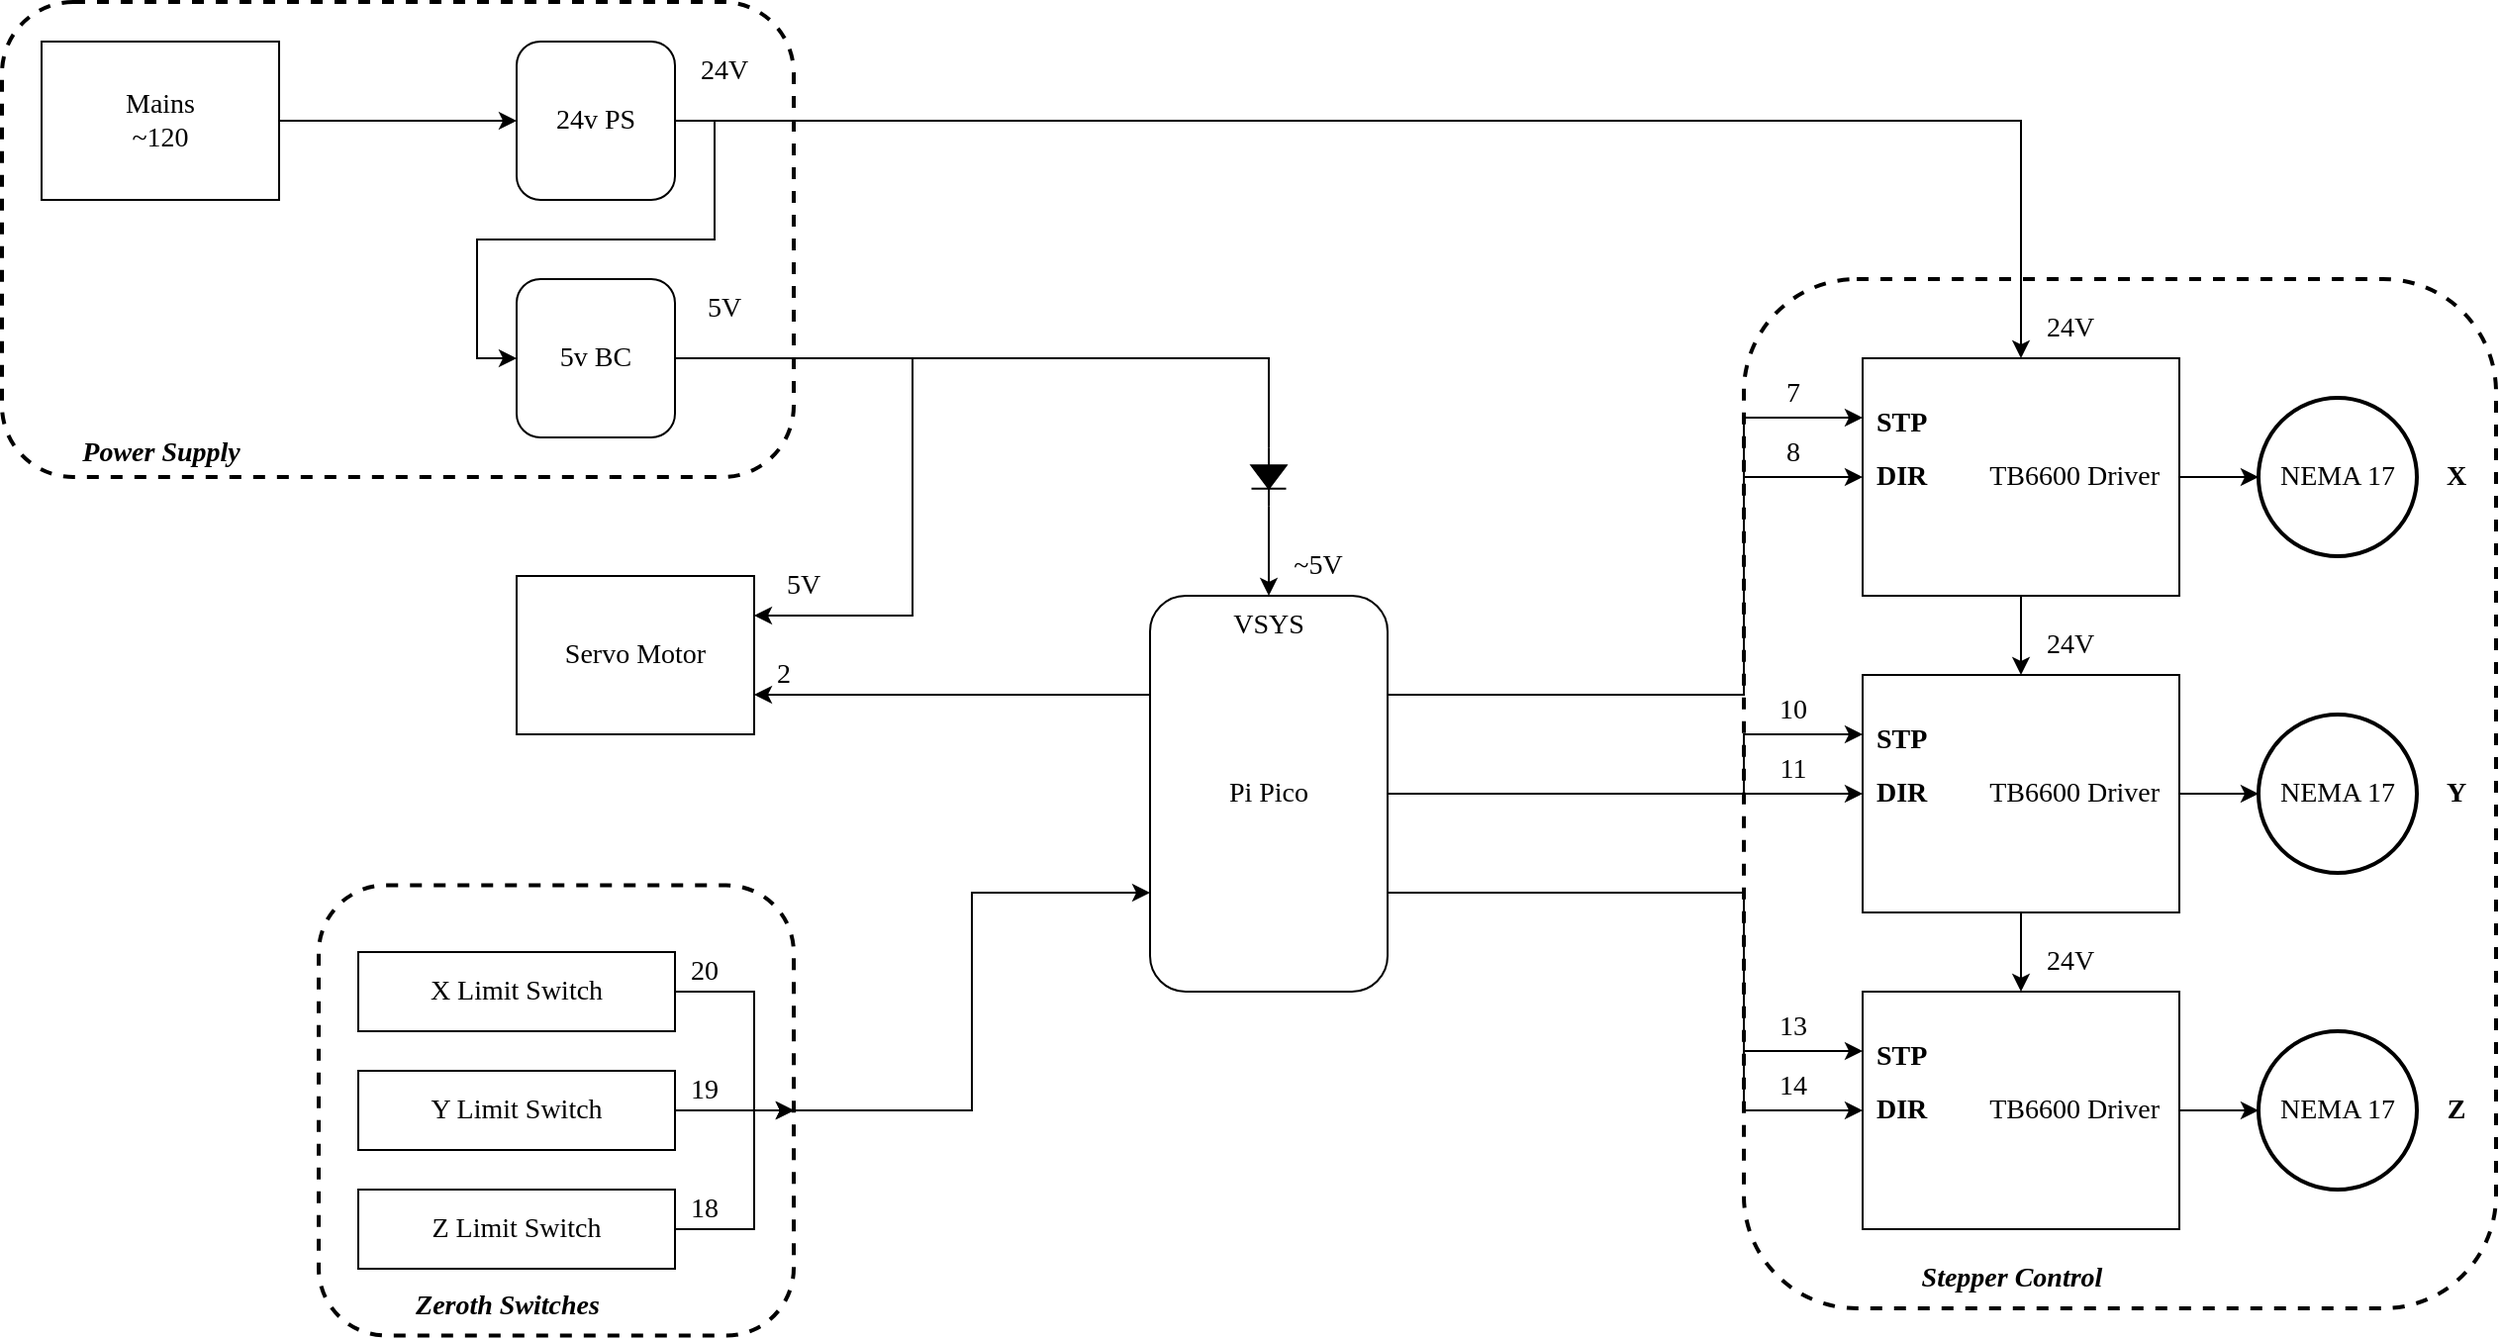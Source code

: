 <mxfile version="20.7.4" type="device"><diagram id="2_f1ja1JCp58xuZ8poG9" name="Page-1"><mxGraphModel dx="1235" dy="900" grid="1" gridSize="10" guides="1" tooltips="1" connect="1" arrows="1" fold="1" page="1" pageScale="1" pageWidth="1660" pageHeight="880" math="0" shadow="0"><root><mxCell id="0"/><mxCell id="1" parent="0"/><mxCell id="4fEWhDT1AqOvR6Gf4RLr-158" value="" style="rounded=1;whiteSpace=wrap;html=1;strokeWidth=2;fontFamily=Cascadia Code;fontSize=14;dashed=1;fillColor=none;" parent="1" vertex="1"><mxGeometry x="900" y="160" width="380" height="520" as="geometry"/></mxCell><mxCell id="cbomRdgw3k4LcxvCHvmD-47" style="edgeStyle=orthogonalEdgeStyle;rounded=0;orthogonalLoop=1;jettySize=auto;html=1;exitX=1;exitY=0.5;exitDx=0;exitDy=0;entryX=0;entryY=0.75;entryDx=0;entryDy=0;fontFamily=Cascadia Code;fontSize=14;" parent="1" source="cbomRdgw3k4LcxvCHvmD-16" target="4fEWhDT1AqOvR6Gf4RLr-16" edge="1"><mxGeometry relative="1" as="geometry"/></mxCell><mxCell id="4fEWhDT1AqOvR6Gf4RLr-115" style="edgeStyle=orthogonalEdgeStyle;rounded=0;orthogonalLoop=1;jettySize=auto;html=1;exitX=1;exitY=0.25;exitDx=0;exitDy=0;entryX=0;entryY=0.25;entryDx=0;entryDy=0;fontFamily=Cascadia Code;fontSize=14;" parent="1" source="4fEWhDT1AqOvR6Gf4RLr-16" target="4fEWhDT1AqOvR6Gf4RLr-1" edge="1"><mxGeometry relative="1" as="geometry"><Array as="points"><mxPoint x="900" y="370"/><mxPoint x="900" y="230"/></Array></mxGeometry></mxCell><mxCell id="4fEWhDT1AqOvR6Gf4RLr-116" style="edgeStyle=orthogonalEdgeStyle;rounded=0;orthogonalLoop=1;jettySize=auto;html=1;exitX=1;exitY=0.25;exitDx=0;exitDy=0;entryX=0;entryY=0.5;entryDx=0;entryDy=0;fontFamily=Cascadia Code;fontSize=14;" parent="1" source="4fEWhDT1AqOvR6Gf4RLr-16" target="4fEWhDT1AqOvR6Gf4RLr-1" edge="1"><mxGeometry relative="1" as="geometry"><Array as="points"><mxPoint x="900" y="370"/><mxPoint x="900" y="260"/></Array></mxGeometry></mxCell><mxCell id="4fEWhDT1AqOvR6Gf4RLr-118" style="edgeStyle=orthogonalEdgeStyle;rounded=0;orthogonalLoop=1;jettySize=auto;html=1;exitX=1;exitY=0.5;exitDx=0;exitDy=0;entryX=0;entryY=0.25;entryDx=0;entryDy=0;fontFamily=Cascadia Code;fontSize=14;" parent="1" source="4fEWhDT1AqOvR6Gf4RLr-16" target="4fEWhDT1AqOvR6Gf4RLr-96" edge="1"><mxGeometry relative="1" as="geometry"><Array as="points"><mxPoint x="900" y="420"/><mxPoint x="900" y="390"/></Array></mxGeometry></mxCell><mxCell id="4fEWhDT1AqOvR6Gf4RLr-119" style="edgeStyle=orthogonalEdgeStyle;rounded=0;orthogonalLoop=1;jettySize=auto;html=1;exitX=1;exitY=0.5;exitDx=0;exitDy=0;entryX=0;entryY=0.5;entryDx=0;entryDy=0;fontFamily=Cascadia Code;fontSize=14;" parent="1" source="4fEWhDT1AqOvR6Gf4RLr-16" target="4fEWhDT1AqOvR6Gf4RLr-96" edge="1"><mxGeometry relative="1" as="geometry"/></mxCell><mxCell id="4fEWhDT1AqOvR6Gf4RLr-121" style="edgeStyle=orthogonalEdgeStyle;rounded=0;orthogonalLoop=1;jettySize=auto;html=1;exitX=1;exitY=0.75;exitDx=0;exitDy=0;entryX=0;entryY=0.25;entryDx=0;entryDy=0;fontFamily=Cascadia Code;fontSize=14;" parent="1" source="4fEWhDT1AqOvR6Gf4RLr-16" target="4fEWhDT1AqOvR6Gf4RLr-106" edge="1"><mxGeometry x="0.625" y="50" relative="1" as="geometry"><Array as="points"><mxPoint x="900" y="470"/><mxPoint x="900" y="550"/></Array><mxPoint as="offset"/></mxGeometry></mxCell><mxCell id="4fEWhDT1AqOvR6Gf4RLr-122" style="edgeStyle=orthogonalEdgeStyle;rounded=0;orthogonalLoop=1;jettySize=auto;html=1;exitX=1;exitY=0.75;exitDx=0;exitDy=0;entryX=0;entryY=0.5;entryDx=0;entryDy=0;fontFamily=Cascadia Code;fontSize=14;" parent="1" source="4fEWhDT1AqOvR6Gf4RLr-16" target="4fEWhDT1AqOvR6Gf4RLr-106" edge="1"><mxGeometry x="-0.143" y="60" relative="1" as="geometry"><Array as="points"><mxPoint x="900" y="470"/><mxPoint x="900" y="580"/></Array><mxPoint as="offset"/></mxGeometry></mxCell><mxCell id="cbomRdgw3k4LcxvCHvmD-34" style="edgeStyle=orthogonalEdgeStyle;rounded=0;orthogonalLoop=1;jettySize=auto;html=1;exitX=0;exitY=0.25;exitDx=0;exitDy=0;entryX=1;entryY=0.75;entryDx=0;entryDy=0;fontFamily=Cascadia Code;fontSize=14;" parent="1" source="4fEWhDT1AqOvR6Gf4RLr-16" target="cbomRdgw3k4LcxvCHvmD-29" edge="1"><mxGeometry relative="1" as="geometry"/></mxCell><mxCell id="4fEWhDT1AqOvR6Gf4RLr-16" value="Pi Pico" style="rounded=1;whiteSpace=wrap;html=1;fontFamily=Cascadia Code;fontSize=14;" parent="1" vertex="1"><mxGeometry x="600" y="320" width="120" height="200" as="geometry"/></mxCell><mxCell id="4fEWhDT1AqOvR6Gf4RLr-133" style="edgeStyle=orthogonalEdgeStyle;rounded=0;orthogonalLoop=1;jettySize=auto;html=1;exitX=1;exitY=0.5;exitDx=0;exitDy=0;entryX=0.5;entryY=0;entryDx=0;entryDy=0;fontFamily=Cascadia Code;fontSize=14;startArrow=none;" parent="1" source="cbomRdgw3k4LcxvCHvmD-1" target="4fEWhDT1AqOvR6Gf4RLr-16" edge="1"><mxGeometry relative="1" as="geometry"/></mxCell><mxCell id="4fEWhDT1AqOvR6Gf4RLr-135" value="VSYS" style="text;html=1;strokeColor=none;fillColor=none;align=center;verticalAlign=middle;whiteSpace=wrap;rounded=0;fontFamily=Cascadia Code;fontSize=14;" parent="1" vertex="1"><mxGeometry x="630" y="320" width="60" height="30" as="geometry"/></mxCell><mxCell id="4fEWhDT1AqOvR6Gf4RLr-140" style="edgeStyle=orthogonalEdgeStyle;rounded=0;orthogonalLoop=1;jettySize=auto;html=1;exitX=1;exitY=0.5;exitDx=0;exitDy=0;entryX=0.5;entryY=0;entryDx=0;entryDy=0;fontFamily=Cascadia Code;fontSize=14;" parent="1" source="4fEWhDT1AqOvR6Gf4RLr-127" target="4fEWhDT1AqOvR6Gf4RLr-1" edge="1"><mxGeometry relative="1" as="geometry"/></mxCell><mxCell id="4fEWhDT1AqOvR6Gf4RLr-160" value="~5V" style="text;html=1;strokeColor=none;fillColor=none;align=center;verticalAlign=middle;whiteSpace=wrap;rounded=0;fontFamily=Cascadia Code;fontSize=14;" parent="1" vertex="1"><mxGeometry x="660" y="290" width="50" height="30" as="geometry"/></mxCell><mxCell id="cbomRdgw3k4LcxvCHvmD-1" value="" style="pointerEvents=1;fillColor=strokeColor;verticalLabelPosition=bottom;shadow=0;dashed=0;align=center;html=1;verticalAlign=top;shape=mxgraph.electrical.diodes.diode;rotation=90;" parent="1" vertex="1"><mxGeometry x="645.41" y="251.25" width="29.17" height="17.5" as="geometry"/></mxCell><mxCell id="cbomRdgw3k4LcxvCHvmD-2" value="" style="edgeStyle=orthogonalEdgeStyle;rounded=0;orthogonalLoop=1;jettySize=auto;html=1;exitX=1;exitY=0.5;exitDx=0;exitDy=0;entryX=0;entryY=0.5;entryDx=0;entryDy=0;fontFamily=Cascadia Code;fontSize=14;endArrow=none;entryPerimeter=0;" parent="1" source="4fEWhDT1AqOvR6Gf4RLr-128" target="cbomRdgw3k4LcxvCHvmD-1" edge="1"><mxGeometry relative="1" as="geometry"><mxPoint x="360" y="200" as="sourcePoint"/><mxPoint x="660" y="320" as="targetPoint"/></mxGeometry></mxCell><mxCell id="cbomRdgw3k4LcxvCHvmD-10" value="" style="group" parent="1" vertex="1" connectable="0"><mxGeometry x="20" y="20" width="400" height="242.5" as="geometry"/></mxCell><mxCell id="4fEWhDT1AqOvR6Gf4RLr-156" value="" style="rounded=1;whiteSpace=wrap;html=1;strokeWidth=2;fontFamily=Cascadia Code;fontSize=14;dashed=1;fillColor=none;" parent="cbomRdgw3k4LcxvCHvmD-10" vertex="1"><mxGeometry width="400" height="240" as="geometry"/></mxCell><mxCell id="4fEWhDT1AqOvR6Gf4RLr-129" value="Mains&lt;br&gt;~120" style="rounded=0;whiteSpace=wrap;html=1;fontFamily=Cascadia Code;fontSize=14;" parent="cbomRdgw3k4LcxvCHvmD-10" vertex="1"><mxGeometry x="20" y="20" width="120" height="80" as="geometry"/></mxCell><mxCell id="4fEWhDT1AqOvR6Gf4RLr-136" value="" style="group" parent="cbomRdgw3k4LcxvCHvmD-10" vertex="1" connectable="0"><mxGeometry x="260" y="140" width="130" height="80" as="geometry"/></mxCell><mxCell id="4fEWhDT1AqOvR6Gf4RLr-128" value="5v BC" style="rounded=1;whiteSpace=wrap;html=1;fontFamily=Cascadia Code;fontSize=14;" parent="4fEWhDT1AqOvR6Gf4RLr-136" vertex="1"><mxGeometry width="80" height="80" as="geometry"/></mxCell><mxCell id="4fEWhDT1AqOvR6Gf4RLr-134" value="5V" style="text;html=1;strokeColor=none;fillColor=none;align=center;verticalAlign=middle;whiteSpace=wrap;rounded=0;fontFamily=Cascadia Code;fontSize=14;" parent="4fEWhDT1AqOvR6Gf4RLr-136" vertex="1"><mxGeometry x="80" width="50" height="30" as="geometry"/></mxCell><mxCell id="4fEWhDT1AqOvR6Gf4RLr-137" value="" style="group" parent="cbomRdgw3k4LcxvCHvmD-10" vertex="1" connectable="0"><mxGeometry x="260" y="20" width="130" height="80" as="geometry"/></mxCell><mxCell id="4fEWhDT1AqOvR6Gf4RLr-127" value="24v PS" style="rounded=1;whiteSpace=wrap;html=1;fontFamily=Cascadia Code;fontSize=14;" parent="4fEWhDT1AqOvR6Gf4RLr-137" vertex="1"><mxGeometry width="80" height="80" as="geometry"/></mxCell><mxCell id="4fEWhDT1AqOvR6Gf4RLr-132" value="24V" style="text;html=1;strokeColor=none;fillColor=none;align=center;verticalAlign=middle;whiteSpace=wrap;rounded=0;fontFamily=Cascadia Code;fontSize=14;" parent="4fEWhDT1AqOvR6Gf4RLr-137" vertex="1"><mxGeometry x="80" width="50" height="30" as="geometry"/></mxCell><mxCell id="4fEWhDT1AqOvR6Gf4RLr-130" style="edgeStyle=orthogonalEdgeStyle;rounded=0;orthogonalLoop=1;jettySize=auto;html=1;exitX=1;exitY=0.5;exitDx=0;exitDy=0;entryX=0;entryY=0.5;entryDx=0;entryDy=0;fontFamily=Cascadia Code;fontSize=14;" parent="cbomRdgw3k4LcxvCHvmD-10" source="4fEWhDT1AqOvR6Gf4RLr-129" target="4fEWhDT1AqOvR6Gf4RLr-127" edge="1"><mxGeometry relative="1" as="geometry"/></mxCell><mxCell id="4fEWhDT1AqOvR6Gf4RLr-139" style="edgeStyle=orthogonalEdgeStyle;rounded=0;orthogonalLoop=1;jettySize=auto;html=1;exitX=1;exitY=0.5;exitDx=0;exitDy=0;entryX=0;entryY=0.5;entryDx=0;entryDy=0;fontFamily=Cascadia Code;fontSize=14;" parent="cbomRdgw3k4LcxvCHvmD-10" source="4fEWhDT1AqOvR6Gf4RLr-127" target="4fEWhDT1AqOvR6Gf4RLr-128" edge="1"><mxGeometry relative="1" as="geometry"/></mxCell><mxCell id="4fEWhDT1AqOvR6Gf4RLr-157" value="Power Supply" style="text;html=1;align=center;verticalAlign=middle;resizable=0;points=[];autosize=1;strokeColor=none;fillColor=none;fontSize=14;fontFamily=Cascadia Code;fontStyle=3" parent="cbomRdgw3k4LcxvCHvmD-10" vertex="1"><mxGeometry x="20" y="212.5" width="120" height="30" as="geometry"/></mxCell><mxCell id="cbomRdgw3k4LcxvCHvmD-29" value="Servo Motor" style="whiteSpace=wrap;html=1;fontFamily=Cascadia Code;fontSize=14;" parent="1" vertex="1"><mxGeometry x="280" y="310" width="120" height="80" as="geometry"/></mxCell><mxCell id="cbomRdgw3k4LcxvCHvmD-35" style="edgeStyle=orthogonalEdgeStyle;rounded=0;orthogonalLoop=1;jettySize=auto;html=1;exitX=1;exitY=0.5;exitDx=0;exitDy=0;entryX=1;entryY=0.25;entryDx=0;entryDy=0;fontFamily=Cascadia Code;fontSize=14;" parent="1" source="4fEWhDT1AqOvR6Gf4RLr-128" target="cbomRdgw3k4LcxvCHvmD-29" edge="1"><mxGeometry relative="1" as="geometry"><Array as="points"><mxPoint x="480" y="200"/><mxPoint x="480" y="330"/></Array></mxGeometry></mxCell><mxCell id="cbomRdgw3k4LcxvCHvmD-36" value="5V" style="text;html=1;strokeColor=none;fillColor=none;align=center;verticalAlign=middle;whiteSpace=wrap;rounded=0;fontFamily=Cascadia Code;fontSize=14;" parent="1" vertex="1"><mxGeometry x="400" y="300" width="50" height="30" as="geometry"/></mxCell><mxCell id="cbomRdgw3k4LcxvCHvmD-37" value="2" style="text;html=1;strokeColor=none;fillColor=none;align=center;verticalAlign=middle;whiteSpace=wrap;rounded=0;fontFamily=Cascadia Code;fontSize=14;" parent="1" vertex="1"><mxGeometry x="400" y="350" width="30" height="20" as="geometry"/></mxCell><mxCell id="MMcWa73y2w6T45NigWk2-1" value="" style="group" parent="1" vertex="1" connectable="0"><mxGeometry x="180" y="466.25" width="240" height="227.5" as="geometry"/></mxCell><mxCell id="cbomRdgw3k4LcxvCHvmD-16" value="g" style="rounded=1;whiteSpace=wrap;html=1;strokeWidth=2;fontFamily=Cascadia Code;fontSize=14;dashed=1;fillColor=none;" parent="MMcWa73y2w6T45NigWk2-1" vertex="1"><mxGeometry width="240" height="227.5" as="geometry"/></mxCell><mxCell id="cbomRdgw3k4LcxvCHvmD-43" style="edgeStyle=orthogonalEdgeStyle;rounded=0;orthogonalLoop=1;jettySize=auto;html=1;exitX=1;exitY=0.5;exitDx=0;exitDy=0;entryX=1;entryY=0.5;entryDx=0;entryDy=0;fontFamily=Cascadia Code;fontSize=14;" parent="MMcWa73y2w6T45NigWk2-1" source="cbomRdgw3k4LcxvCHvmD-5" target="cbomRdgw3k4LcxvCHvmD-16" edge="1"><mxGeometry relative="1" as="geometry"><Array as="points"><mxPoint x="220" y="53.75"/><mxPoint x="220" y="113.75"/></Array></mxGeometry></mxCell><mxCell id="cbomRdgw3k4LcxvCHvmD-5" value="X Limit Switch" style="whiteSpace=wrap;html=1;fontFamily=Cascadia Code;fontSize=14;" parent="MMcWa73y2w6T45NigWk2-1" vertex="1"><mxGeometry x="20" y="33.75" width="160" height="40" as="geometry"/></mxCell><mxCell id="cbomRdgw3k4LcxvCHvmD-44" style="edgeStyle=orthogonalEdgeStyle;rounded=0;orthogonalLoop=1;jettySize=auto;html=1;exitX=1;exitY=0.5;exitDx=0;exitDy=0;fontFamily=Cascadia Code;fontSize=14;entryX=1;entryY=0.5;entryDx=0;entryDy=0;" parent="MMcWa73y2w6T45NigWk2-1" source="cbomRdgw3k4LcxvCHvmD-8" target="cbomRdgw3k4LcxvCHvmD-16" edge="1"><mxGeometry relative="1" as="geometry"><mxPoint x="240.0" y="103.75" as="targetPoint"/><Array as="points"><mxPoint x="230" y="113.75"/><mxPoint x="230" y="113.75"/></Array></mxGeometry></mxCell><mxCell id="cbomRdgw3k4LcxvCHvmD-8" value="Y Limit Switch" style="whiteSpace=wrap;html=1;fontFamily=Cascadia Code;fontSize=14;" parent="MMcWa73y2w6T45NigWk2-1" vertex="1"><mxGeometry x="20" y="93.75" width="160" height="40" as="geometry"/></mxCell><mxCell id="cbomRdgw3k4LcxvCHvmD-45" style="edgeStyle=orthogonalEdgeStyle;rounded=0;orthogonalLoop=1;jettySize=auto;html=1;exitX=1;exitY=0.5;exitDx=0;exitDy=0;entryX=1;entryY=0.5;entryDx=0;entryDy=0;fontFamily=Cascadia Code;fontSize=14;" parent="MMcWa73y2w6T45NigWk2-1" source="cbomRdgw3k4LcxvCHvmD-11" target="cbomRdgw3k4LcxvCHvmD-16" edge="1"><mxGeometry relative="1" as="geometry"><Array as="points"><mxPoint x="220" y="173.75"/><mxPoint x="220" y="113.75"/></Array></mxGeometry></mxCell><mxCell id="cbomRdgw3k4LcxvCHvmD-11" value="Z Limit Switch" style="whiteSpace=wrap;html=1;fontFamily=Cascadia Code;fontSize=14;" parent="MMcWa73y2w6T45NigWk2-1" vertex="1"><mxGeometry x="20" y="153.75" width="160" height="40" as="geometry"/></mxCell><mxCell id="cbomRdgw3k4LcxvCHvmD-27" value="Zeroth Switches" style="text;html=1;align=center;verticalAlign=middle;resizable=0;points=[];autosize=1;strokeColor=none;fillColor=none;fontSize=14;fontFamily=Cascadia Code;fontStyle=3" parent="MMcWa73y2w6T45NigWk2-1" vertex="1"><mxGeometry x="20" y="197.5" width="150" height="30" as="geometry"/></mxCell><mxCell id="cbomRdgw3k4LcxvCHvmD-48" value="20" style="text;html=1;strokeColor=none;fillColor=none;align=center;verticalAlign=middle;whiteSpace=wrap;rounded=0;fontFamily=Cascadia Code;fontSize=14;" parent="MMcWa73y2w6T45NigWk2-1" vertex="1"><mxGeometry x="180" y="33.75" width="30" height="20" as="geometry"/></mxCell><mxCell id="cbomRdgw3k4LcxvCHvmD-49" value="19" style="text;html=1;strokeColor=none;fillColor=none;align=center;verticalAlign=middle;whiteSpace=wrap;rounded=0;fontFamily=Cascadia Code;fontSize=14;" parent="MMcWa73y2w6T45NigWk2-1" vertex="1"><mxGeometry x="180" y="93.75" width="30" height="20" as="geometry"/></mxCell><mxCell id="cbomRdgw3k4LcxvCHvmD-50" value="18" style="text;html=1;strokeColor=none;fillColor=none;align=center;verticalAlign=middle;whiteSpace=wrap;rounded=0;fontFamily=Cascadia Code;fontSize=14;" parent="MMcWa73y2w6T45NigWk2-1" vertex="1"><mxGeometry x="180" y="153.75" width="30" height="20" as="geometry"/></mxCell><mxCell id="4fEWhDT1AqOvR6Gf4RLr-1" value="TB6600 Driver" style="rounded=0;whiteSpace=wrap;html=1;fontFamily=Cascadia Code;fontSize=14;align=right;spacingRight=8;" parent="1" vertex="1"><mxGeometry x="960" y="200" width="160" height="120" as="geometry"/></mxCell><mxCell id="4fEWhDT1AqOvR6Gf4RLr-4" value="NEMA 17" style="ellipse;whiteSpace=wrap;html=1;aspect=fixed;fontFamily=Cascadia Code;fontSize=14;strokeWidth=2;" parent="1" vertex="1"><mxGeometry x="1160" y="220" width="80" height="80" as="geometry"/></mxCell><mxCell id="4fEWhDT1AqOvR6Gf4RLr-7" style="edgeStyle=orthogonalEdgeStyle;rounded=0;orthogonalLoop=1;jettySize=auto;html=1;exitX=1;exitY=0.5;exitDx=0;exitDy=0;entryX=0;entryY=0.5;entryDx=0;entryDy=0;fontSize=14;" parent="1" source="4fEWhDT1AqOvR6Gf4RLr-1" target="4fEWhDT1AqOvR6Gf4RLr-4" edge="1"><mxGeometry relative="1" as="geometry"/></mxCell><mxCell id="4fEWhDT1AqOvR6Gf4RLr-10" value="X" style="text;html=1;strokeColor=none;fillColor=none;align=center;verticalAlign=middle;whiteSpace=wrap;rounded=0;fontFamily=Cascadia Code;fontSize=14;fontStyle=1" parent="1" vertex="1"><mxGeometry x="1240" y="247.5" width="40" height="25" as="geometry"/></mxCell><mxCell id="4fEWhDT1AqOvR6Gf4RLr-40" value="STP" style="text;html=1;strokeColor=none;fillColor=none;align=left;verticalAlign=middle;whiteSpace=wrap;rounded=0;fontFamily=Cascadia Code;fontSize=14;fontStyle=1;spacingLeft=0;" parent="1" vertex="1"><mxGeometry x="965" y="217.5" width="40" height="30" as="geometry"/></mxCell><mxCell id="4fEWhDT1AqOvR6Gf4RLr-41" value="DIR" style="text;html=1;strokeColor=none;fillColor=none;align=left;verticalAlign=middle;whiteSpace=wrap;rounded=0;fontFamily=Cascadia Code;fontSize=14;fontStyle=1;spacingLeft=0;" parent="1" vertex="1"><mxGeometry x="965" y="245" width="40" height="30" as="geometry"/></mxCell><mxCell id="4fEWhDT1AqOvR6Gf4RLr-68" value="7" style="text;html=1;strokeColor=none;fillColor=none;align=center;verticalAlign=middle;whiteSpace=wrap;rounded=0;fontFamily=Cascadia Code;fontSize=14;" parent="1" vertex="1"><mxGeometry x="910" y="207.5" width="30" height="20" as="geometry"/></mxCell><mxCell id="4fEWhDT1AqOvR6Gf4RLr-70" value="8" style="text;html=1;strokeColor=none;fillColor=none;align=center;verticalAlign=middle;whiteSpace=wrap;rounded=0;fontFamily=Cascadia Code;fontSize=14;" parent="1" vertex="1"><mxGeometry x="910" y="237.5" width="30" height="20" as="geometry"/></mxCell><mxCell id="4fEWhDT1AqOvR6Gf4RLr-96" value="TB6600 Driver" style="rounded=0;whiteSpace=wrap;html=1;fontFamily=Cascadia Code;fontSize=14;align=right;spacingRight=8;" parent="1" vertex="1"><mxGeometry x="960" y="360" width="160" height="120" as="geometry"/></mxCell><mxCell id="4fEWhDT1AqOvR6Gf4RLr-141" style="edgeStyle=orthogonalEdgeStyle;rounded=0;orthogonalLoop=1;jettySize=auto;html=1;exitX=0.5;exitY=1;exitDx=0;exitDy=0;entryX=0.5;entryY=0;entryDx=0;entryDy=0;fontFamily=Cascadia Code;fontSize=14;" parent="1" source="4fEWhDT1AqOvR6Gf4RLr-1" target="4fEWhDT1AqOvR6Gf4RLr-96" edge="1"><mxGeometry relative="1" as="geometry"/></mxCell><mxCell id="4fEWhDT1AqOvR6Gf4RLr-97" value="NEMA 17" style="ellipse;whiteSpace=wrap;html=1;aspect=fixed;fontFamily=Cascadia Code;fontSize=14;strokeWidth=2;" parent="1" vertex="1"><mxGeometry x="1160" y="380" width="80" height="80" as="geometry"/></mxCell><mxCell id="4fEWhDT1AqOvR6Gf4RLr-95" style="edgeStyle=orthogonalEdgeStyle;rounded=0;orthogonalLoop=1;jettySize=auto;html=1;exitX=1;exitY=0.5;exitDx=0;exitDy=0;entryX=0;entryY=0.5;entryDx=0;entryDy=0;fontSize=14;" parent="1" source="4fEWhDT1AqOvR6Gf4RLr-96" target="4fEWhDT1AqOvR6Gf4RLr-97" edge="1"><mxGeometry relative="1" as="geometry"/></mxCell><mxCell id="4fEWhDT1AqOvR6Gf4RLr-98" value="Y" style="text;html=1;strokeColor=none;fillColor=none;align=center;verticalAlign=middle;whiteSpace=wrap;rounded=0;fontFamily=Cascadia Code;fontSize=14;fontStyle=1" parent="1" vertex="1"><mxGeometry x="1240" y="407.5" width="40" height="25" as="geometry"/></mxCell><mxCell id="4fEWhDT1AqOvR6Gf4RLr-99" value="STP" style="text;html=1;strokeColor=none;fillColor=none;align=left;verticalAlign=middle;whiteSpace=wrap;rounded=0;fontFamily=Cascadia Code;fontSize=14;fontStyle=1;spacingLeft=0;" parent="1" vertex="1"><mxGeometry x="965" y="377.5" width="40" height="30" as="geometry"/></mxCell><mxCell id="4fEWhDT1AqOvR6Gf4RLr-100" value="DIR" style="text;html=1;strokeColor=none;fillColor=none;align=left;verticalAlign=middle;whiteSpace=wrap;rounded=0;fontFamily=Cascadia Code;fontSize=14;fontStyle=1;spacingLeft=0;" parent="1" vertex="1"><mxGeometry x="965" y="405" width="40" height="30" as="geometry"/></mxCell><mxCell id="4fEWhDT1AqOvR6Gf4RLr-102" value="10" style="text;html=1;strokeColor=none;fillColor=none;align=center;verticalAlign=middle;whiteSpace=wrap;rounded=0;fontFamily=Cascadia Code;fontSize=14;" parent="1" vertex="1"><mxGeometry x="910" y="367.5" width="30" height="20" as="geometry"/></mxCell><mxCell id="4fEWhDT1AqOvR6Gf4RLr-103" value="11" style="text;html=1;strokeColor=none;fillColor=none;align=center;verticalAlign=middle;whiteSpace=wrap;rounded=0;fontFamily=Cascadia Code;fontSize=14;" parent="1" vertex="1"><mxGeometry x="910" y="397.5" width="30" height="20" as="geometry"/></mxCell><mxCell id="4fEWhDT1AqOvR6Gf4RLr-106" value="TB6600 Driver" style="rounded=0;whiteSpace=wrap;html=1;fontFamily=Cascadia Code;fontSize=14;align=right;spacingRight=8;" parent="1" vertex="1"><mxGeometry x="960" y="520" width="160" height="120" as="geometry"/></mxCell><mxCell id="4fEWhDT1AqOvR6Gf4RLr-147" style="edgeStyle=orthogonalEdgeStyle;rounded=0;orthogonalLoop=1;jettySize=auto;html=1;exitX=0.5;exitY=1;exitDx=0;exitDy=0;entryX=0.5;entryY=0;entryDx=0;entryDy=0;fontFamily=Cascadia Code;fontSize=14;" parent="1" source="4fEWhDT1AqOvR6Gf4RLr-96" target="4fEWhDT1AqOvR6Gf4RLr-106" edge="1"><mxGeometry relative="1" as="geometry"/></mxCell><mxCell id="4fEWhDT1AqOvR6Gf4RLr-107" value="NEMA 17" style="ellipse;whiteSpace=wrap;html=1;aspect=fixed;fontFamily=Cascadia Code;fontSize=14;strokeWidth=2;" parent="1" vertex="1"><mxGeometry x="1160" y="540" width="80" height="80" as="geometry"/></mxCell><mxCell id="4fEWhDT1AqOvR6Gf4RLr-105" style="edgeStyle=orthogonalEdgeStyle;rounded=0;orthogonalLoop=1;jettySize=auto;html=1;exitX=1;exitY=0.5;exitDx=0;exitDy=0;entryX=0;entryY=0.5;entryDx=0;entryDy=0;fontSize=14;" parent="1" source="4fEWhDT1AqOvR6Gf4RLr-106" target="4fEWhDT1AqOvR6Gf4RLr-107" edge="1"><mxGeometry relative="1" as="geometry"/></mxCell><mxCell id="4fEWhDT1AqOvR6Gf4RLr-108" value="Z" style="text;html=1;strokeColor=none;fillColor=none;align=center;verticalAlign=middle;whiteSpace=wrap;rounded=0;fontFamily=Cascadia Code;fontSize=14;fontStyle=1" parent="1" vertex="1"><mxGeometry x="1240" y="567.5" width="40" height="25" as="geometry"/></mxCell><mxCell id="4fEWhDT1AqOvR6Gf4RLr-109" value="STP" style="text;html=1;strokeColor=none;fillColor=none;align=left;verticalAlign=middle;whiteSpace=wrap;rounded=0;fontFamily=Cascadia Code;fontSize=14;fontStyle=1;spacingLeft=0;" parent="1" vertex="1"><mxGeometry x="965" y="537.5" width="40" height="30" as="geometry"/></mxCell><mxCell id="4fEWhDT1AqOvR6Gf4RLr-110" value="DIR" style="text;html=1;strokeColor=none;fillColor=none;align=left;verticalAlign=middle;whiteSpace=wrap;rounded=0;fontFamily=Cascadia Code;fontSize=14;fontStyle=1;spacingLeft=0;" parent="1" vertex="1"><mxGeometry x="965" y="565" width="40" height="30" as="geometry"/></mxCell><mxCell id="4fEWhDT1AqOvR6Gf4RLr-112" value="13" style="text;html=1;strokeColor=none;fillColor=none;align=center;verticalAlign=middle;whiteSpace=wrap;rounded=0;fontFamily=Cascadia Code;fontSize=14;" parent="1" vertex="1"><mxGeometry x="910" y="527.5" width="30" height="20" as="geometry"/></mxCell><mxCell id="4fEWhDT1AqOvR6Gf4RLr-113" value="14" style="text;html=1;strokeColor=none;fillColor=none;align=center;verticalAlign=middle;whiteSpace=wrap;rounded=0;fontFamily=Cascadia Code;fontSize=14;" parent="1" vertex="1"><mxGeometry x="910" y="557.5" width="30" height="20" as="geometry"/></mxCell><mxCell id="4fEWhDT1AqOvR6Gf4RLr-152" value="24V" style="text;html=1;strokeColor=none;fillColor=none;align=center;verticalAlign=middle;whiteSpace=wrap;rounded=0;fontFamily=Cascadia Code;fontSize=14;" parent="1" vertex="1"><mxGeometry x="1040" y="170" width="50" height="30" as="geometry"/></mxCell><mxCell id="4fEWhDT1AqOvR6Gf4RLr-153" value="24V" style="text;html=1;strokeColor=none;fillColor=none;align=center;verticalAlign=middle;whiteSpace=wrap;rounded=0;fontFamily=Cascadia Code;fontSize=14;" parent="1" vertex="1"><mxGeometry x="1040" y="330" width="50" height="30" as="geometry"/></mxCell><mxCell id="4fEWhDT1AqOvR6Gf4RLr-154" value="24V" style="text;html=1;strokeColor=none;fillColor=none;align=center;verticalAlign=middle;whiteSpace=wrap;rounded=0;fontFamily=Cascadia Code;fontSize=14;" parent="1" vertex="1"><mxGeometry x="1040" y="490" width="50" height="30" as="geometry"/></mxCell><mxCell id="4fEWhDT1AqOvR6Gf4RLr-159" value="Stepper Control" style="text;html=1;align=center;verticalAlign=middle;resizable=0;points=[];autosize=1;strokeColor=none;fillColor=none;fontSize=14;fontFamily=Cascadia Code;fontStyle=3" parent="1" vertex="1"><mxGeometry x="960" y="650" width="150" height="30" as="geometry"/></mxCell></root></mxGraphModel></diagram></mxfile>